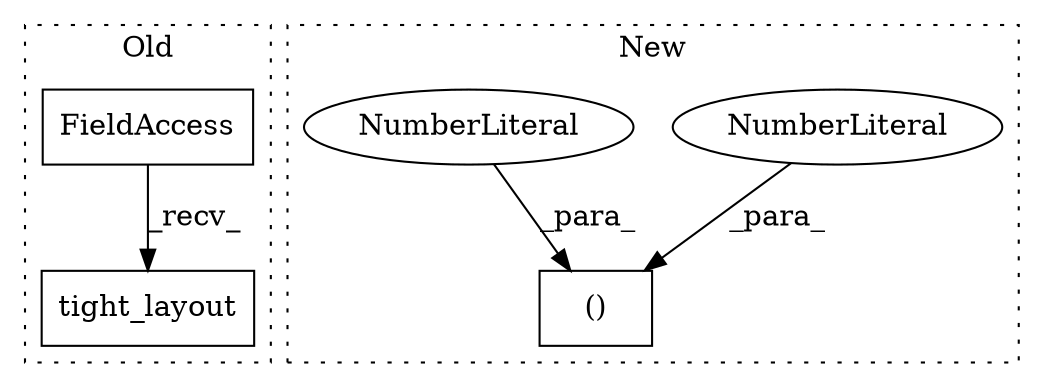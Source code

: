 digraph G {
subgraph cluster0 {
1 [label="tight_layout" a="32" s="2753" l="14" shape="box"];
3 [label="FieldAccess" a="22" s="2748" l="4" shape="box"];
label = "Old";
style="dotted";
}
subgraph cluster1 {
2 [label="()" a="106" s="1624" l="15" shape="box"];
4 [label="NumberLiteral" a="34" s="1624" l="1" shape="ellipse"];
5 [label="NumberLiteral" a="34" s="1638" l="1" shape="ellipse"];
label = "New";
style="dotted";
}
3 -> 1 [label="_recv_"];
4 -> 2 [label="_para_"];
5 -> 2 [label="_para_"];
}